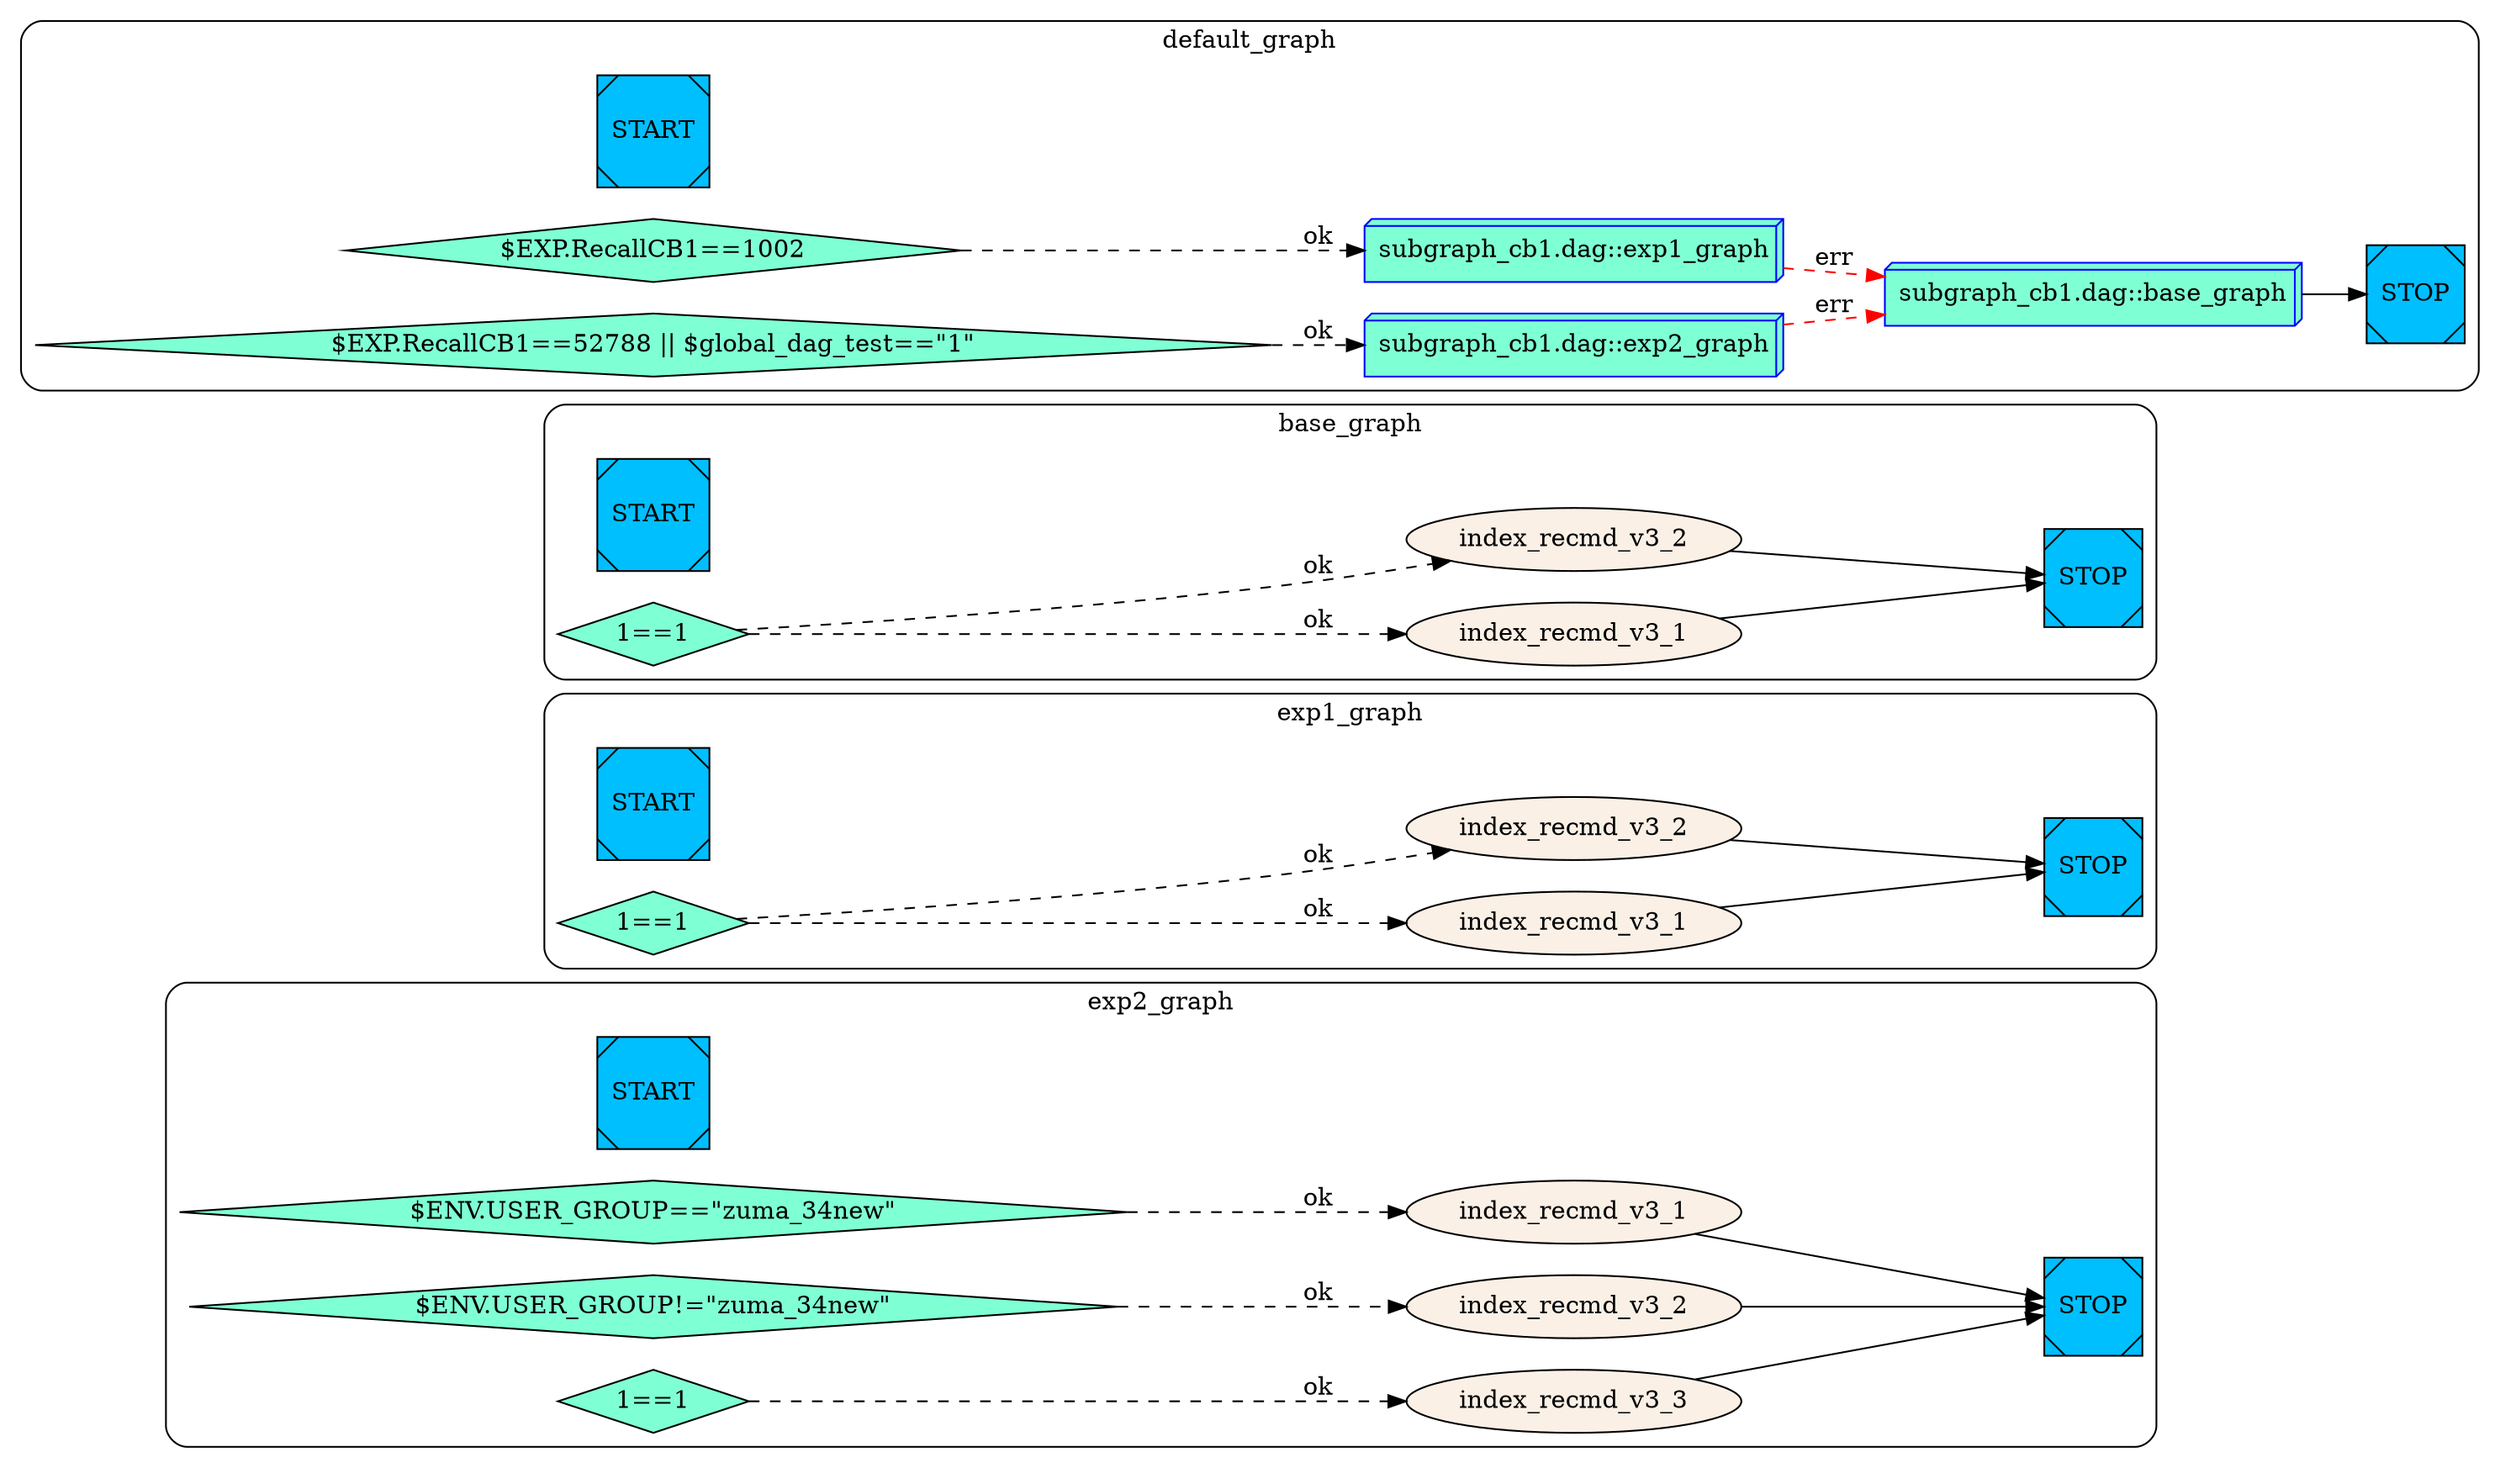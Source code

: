 digraph G {
    rankdir=LR;
  subgraph cluster_exp2_graph{
    style = rounded;
    label = "exp2_graph";
    exp2_graph__START__[color=black fillcolor=deepskyblue style=filled shape=Msquare label="START"];
    exp2_graph__STOP__[color=black fillcolor=deepskyblue style=filled shape=Msquare label="STOP"];
    exp2_graph_exp2_graph_0 [label="$ENV.USER_GROUP==\"zuma_34new\"" shape=diamond color=black fillcolor=aquamarine style=filled];
    exp2_graph_index_recmd_v3_1 [label="index_recmd_v3_1" color=black fillcolor=linen style=filled];
    exp2_graph_exp2_graph_1 [label="$ENV.USER_GROUP!=\"zuma_34new\"" shape=diamond color=black fillcolor=aquamarine style=filled];
    exp2_graph_index_recmd_v3_2 [label="index_recmd_v3_2" color=black fillcolor=linen style=filled];
    exp2_graph_exp2_graph_2 [label="1==1" shape=diamond color=black fillcolor=aquamarine style=filled];
    exp2_graph_index_recmd_v3_3 [label="index_recmd_v3_3" color=black fillcolor=linen style=filled];
    exp2_graph_index_recmd_v3_1 -> exp2_graph__STOP__;
    exp2_graph_exp2_graph_0 -> exp2_graph_index_recmd_v3_1 [style=dashed label="ok"];
    exp2_graph_index_recmd_v3_2 -> exp2_graph__STOP__;
    exp2_graph_exp2_graph_1 -> exp2_graph_index_recmd_v3_2 [style=dashed label="ok"];
    exp2_graph_index_recmd_v3_3 -> exp2_graph__STOP__;
    exp2_graph_exp2_graph_2 -> exp2_graph_index_recmd_v3_3 [style=dashed label="ok"];
};
  subgraph cluster_exp1_graph{
    style = rounded;
    label = "exp1_graph";
    exp1_graph__START__[color=black fillcolor=deepskyblue style=filled shape=Msquare label="START"];
    exp1_graph__STOP__[color=black fillcolor=deepskyblue style=filled shape=Msquare label="STOP"];
    exp1_graph_exp1_graph_0 [label="1==1" shape=diamond color=black fillcolor=aquamarine style=filled];
    exp1_graph_index_recmd_v3_1 [label="index_recmd_v3_1" color=black fillcolor=linen style=filled];
    exp1_graph_index_recmd_v3_2 [label="index_recmd_v3_2" color=black fillcolor=linen style=filled];
    exp1_graph_index_recmd_v3_1 -> exp1_graph__STOP__;
    exp1_graph_exp1_graph_0 -> exp1_graph_index_recmd_v3_1 [style=dashed label="ok"];
    exp1_graph_index_recmd_v3_2 -> exp1_graph__STOP__;
    exp1_graph_exp1_graph_0 -> exp1_graph_index_recmd_v3_2 [style=dashed label="ok"];
};
  subgraph cluster_base_graph{
    style = rounded;
    label = "base_graph";
    base_graph__START__[color=black fillcolor=deepskyblue style=filled shape=Msquare label="START"];
    base_graph__STOP__[color=black fillcolor=deepskyblue style=filled shape=Msquare label="STOP"];
    base_graph_base_graph_0 [label="1==1" shape=diamond color=black fillcolor=aquamarine style=filled];
    base_graph_index_recmd_v3_1 [label="index_recmd_v3_1" color=black fillcolor=linen style=filled];
    base_graph_index_recmd_v3_2 [label="index_recmd_v3_2" color=black fillcolor=linen style=filled];
    base_graph_index_recmd_v3_1 -> base_graph__STOP__;
    base_graph_base_graph_0 -> base_graph_index_recmd_v3_1 [style=dashed label="ok"];
    base_graph_index_recmd_v3_2 -> base_graph__STOP__;
    base_graph_base_graph_0 -> base_graph_index_recmd_v3_2 [style=dashed label="ok"];
};
  subgraph cluster_default_graph{
    style = rounded;
    label = "default_graph";
    default_graph__START__[color=black fillcolor=deepskyblue style=filled shape=Msquare label="START"];
    default_graph__STOP__[color=black fillcolor=deepskyblue style=filled shape=Msquare label="STOP"];
    default_graph_default_graph_0 [label="$EXP.RecallCB1==1002" shape=diamond color=black fillcolor=aquamarine style=filled];
    default_graph_subgraph_invoke_exp1_graph [label="subgraph_cb1.dag::exp1_graph" shape=box3d, color=blue fillcolor=aquamarine style=filled];
    default_graph_default_graph_1 [label="$EXP.RecallCB1==52788 || $global_dag_test==\"1\"" shape=diamond color=black fillcolor=aquamarine style=filled];
    default_graph_subgraph_invoke_base_exp_graph [label="subgraph_cb1.dag::exp2_graph" shape=box3d, color=blue fillcolor=aquamarine style=filled];
    default_graph_subgraph_invoke_base_graph [label="subgraph_cb1.dag::base_graph" shape=box3d, color=blue fillcolor=aquamarine style=filled];
    default_graph_default_graph_0 -> default_graph_subgraph_invoke_exp1_graph [style=dashed label="ok"];
    default_graph_default_graph_1 -> default_graph_subgraph_invoke_base_exp_graph [style=dashed label="ok"];
    default_graph_subgraph_invoke_base_graph -> default_graph__STOP__;
    default_graph_subgraph_invoke_base_exp_graph -> default_graph_subgraph_invoke_base_graph [style=dashed color=red label="err"];
    default_graph_subgraph_invoke_exp1_graph -> default_graph_subgraph_invoke_base_graph [style=dashed color=red label="err"];
};
}
